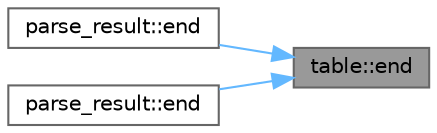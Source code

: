 digraph "table::end"
{
 // LATEX_PDF_SIZE
  bgcolor="transparent";
  edge [fontname=Helvetica,fontsize=10,labelfontname=Helvetica,labelfontsize=10];
  node [fontname=Helvetica,fontsize=10,shape=box,height=0.2,width=0.4];
  rankdir="RL";
  Node1 [id="Node000001",label="table::end",height=0.2,width=0.4,color="gray40", fillcolor="grey60", style="filled", fontcolor="black",tooltip=" "];
  Node1 -> Node2 [id="edge1_Node000001_Node000002",dir="back",color="steelblue1",style="solid",tooltip=" "];
  Node2 [id="Node000002",label="parse_result::end",height=0.2,width=0.4,color="grey40", fillcolor="white", style="filled",URL="$classparse__result.html#a8896ba9f0c0c1339b7be850ea8d60aa1",tooltip=" "];
  Node1 -> Node3 [id="edge2_Node000001_Node000003",dir="back",color="steelblue1",style="solid",tooltip=" "];
  Node3 [id="Node000003",label="parse_result::end",height=0.2,width=0.4,color="grey40", fillcolor="white", style="filled",URL="$classparse__result.html#a4a5a65c875a38a8248ac3b7fd3fc7669",tooltip=" "];
}
